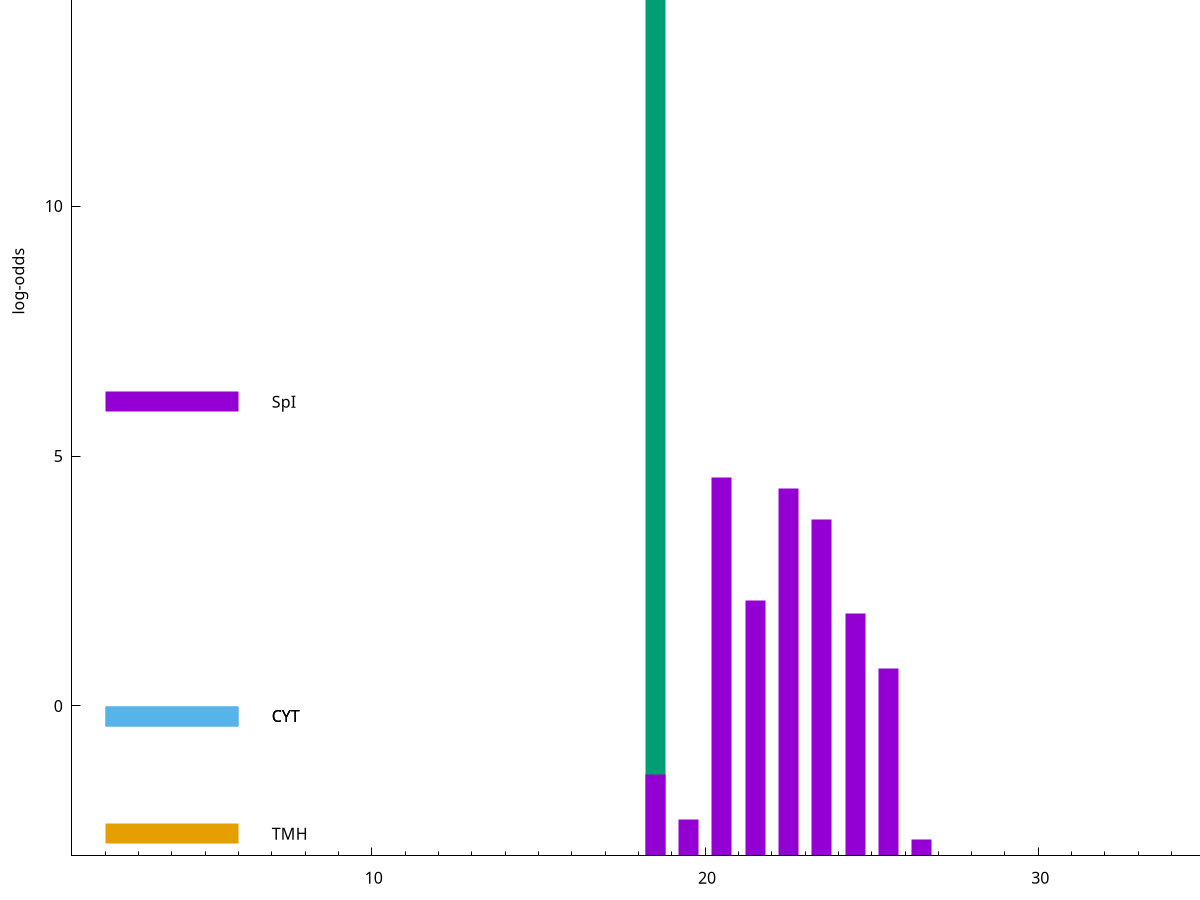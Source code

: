 set title "LipoP predictions for SRR4017826.gff"
set size 2., 1.4
set xrange [1:70] 
set mxtics 10
set yrange [-3:20]
set y2range [0:23]
set ylabel "log-odds"
set term postscript eps color solid "Helvetica" 30
set output "SRR4017826.gff12.eps"
set arrow from 2,18.6501 to 6,18.6501 nohead lt 2 lw 20
set label "SpII" at 7,18.6501
set arrow from 2,6.08513 to 6,6.08513 nohead lt 1 lw 20
set label "SpI" at 7,6.08513
set arrow from 2,-0.200913 to 6,-0.200913 nohead lt 3 lw 20
set label "CYT" at 7,-0.200913
set arrow from 2,-0.200913 to 6,-0.200913 nohead lt 3 lw 20
set label "CYT" at 7,-0.200913
set arrow from 2,-2.55562 to 6,-2.55562 nohead lt 4 lw 20
set label "TMH" at 7,-2.55562
set arrow from 2,18.6501 to 6,18.6501 nohead lt 2 lw 20
set label "SpII" at 7,18.6501
# NOTE: The scores below are the log-odds scores with the threshold
# NOTE: subtracted (a hack to make gnuplot make the histogram all
# NOTE: look nice).
plot "-" axes x1y2 title "" with impulses lt 2 lw 20, "-" axes x1y2 title "" with impulses lt 1 lw 20
18.500000 21.650100
e
20.500000 7.568070
22.500000 7.353870
23.500000 6.727770
21.500000 5.113820
24.500000 4.857790
25.500000 3.757366
18.500000 1.622830
19.500000 0.729770
26.500000 0.324330
e
exit
